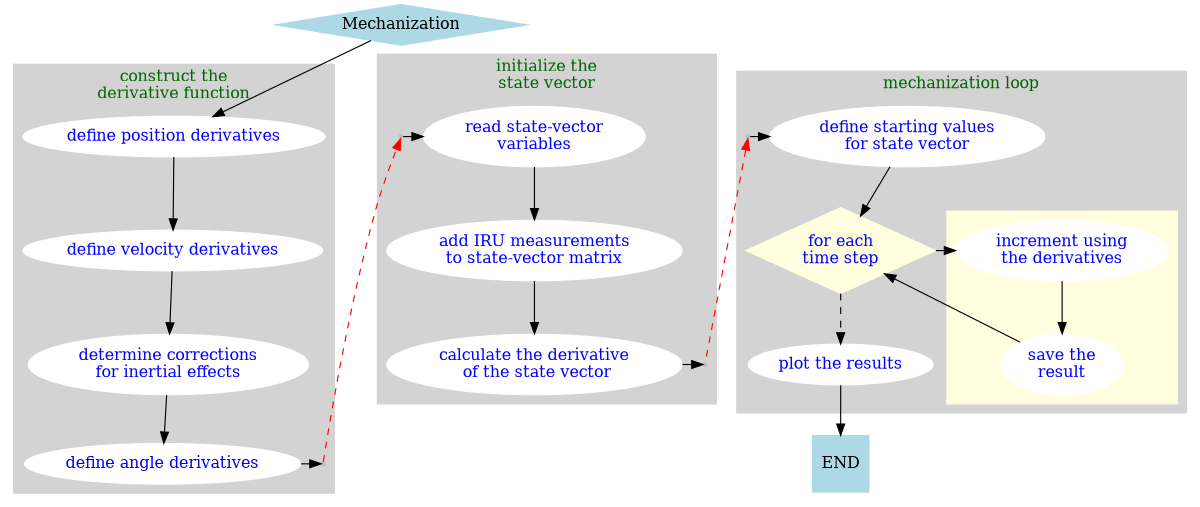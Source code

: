 digraph GPC {
  subgraph "cluster4" {
    node [style=filled, color=white, fontcolor=blue];
    style=filled;
    color=lightgrey;
    "define position derivatives" -> "define velocity derivatives" -> "determine corrections\nfor inertial effects" -> "define angle derivatives" [weight=9];
    "define angle derivatives" -> "(a)" [minlen="0.1",weight=9];
    fontcolor=darkgreen;
    label="construct the\nderivative function";
  }
  subgraph "cluster3" {
    node [style=filled,color=white,fontcolor=blue];
    style=filled;
    color=lightgrey;
    "(b)" -> "read state-vector\nvariables" [minlen="0.1", weight=20];
    "read state-vector\nvariables"  -> "add IRU measurements\nto state-vector matrix" -> "calculate the derivative\n of the state vector" [weight=20];
    "calculate the derivative\n of the state vector"  -> "(c)" [minlen=0.1,weight=20];
    fontcolor=darkgreen;
    label="initialize the\nstate vector";
  }
  subgraph "cluster2" {
    node [style=filled,color=white,fontcolor=blue];
    style=filled;
    color=lightgrey;
    "(d)" -> "define starting values\nfor state vector" [minlen="0.1", weight=20];
    "define starting values\nfor state vector" -> "for each\ntime step" [weight=100];
    "for each\ntime step" -> "increment using\nthe derivatives" [minlen=0.1,weight=5];
    "for each\ntime step" -> "plot the results" [style=dashed,weight=35];
    "save the\nresult" -> "for each\ntime step" [weight=1];
    subgraph "cluster1" {
      style=filled;
      color=lightyellow;
      "increment using\nthe derivatives" -> "save the\nresult" [weight=20];
    }
    "save the\nresult" -> "plot the results" [style="invis",weight=1];
    #{rank = same; "plot the results" "save the\nresult"} 
    fontcolor=darkgreen;
    label="mechanization loop";
  }
  size ="8,6";
   node [style=filled, color=lightblue];
  "Mechanization" [shape=Mdiamond];
  "END" [shape=Msquare];
   node [style=filled, color=white];
   "for each\ntime step" [shape=diamond, color=lightyellow, style=filled];
   "(a)" [shape=point, color=gray, style="filled"]
   "(b)" [shape=point, color=gray, style="filled"]
   "(c)" [shape=point, color=gray, style="filled"]
   "(d)" [shape=point, color=gray, style="filled"]
   # "(e)" [shape=point, color=gray, style="filled"]
   "Mechanization" -> "define position derivatives" [weight=5]
   "Mechanization" -> "(b)" [style="invis",weight=13];
   "Mechanization" -> "(d)" [style="invis",weight=5];
   "plot the results" -> "END";
  ## {rank=same;"check for\nrequired variables";"Savitzky-Golay filter\napplied to velocity errors";"construct high-\nrate variables\nby interpolation";}
  # "get GPS l-frame accelerations\nusing a Savitzky-Golay filter" [shape=box, width=3];
  # "reconstruct input-rate\nheading correction\nfrom spline fit" [shape=box,width=2.5];
  # "check for\nrequired variables" [shape=box, width=2];
  # "extract 1-Hz data\nif necessary" [shape=box, width=2];
  # "interpolate for\nmissing variables" [shape=box, width=2];
  # "CorrectHeading ()" -> "check for\nrequired variables" [weight=1];
  # "CorrectHeading ()" -> "(d)" [style="invis",weight=19];
  # "CorrectHeading ()" -> "(f)" [style="invis",weight=20];
  # "(f)" ->  "reconstruct input-rate\nheading correction\nfrom spline fit" [minlen="0.1",weight=20];
  # "CorrectHeading ()" -> "(b)" [style="invis",weight=18];
  # "interpolate for\nmissing variables" -> "construct high-\nrate variables\nby interpolation" [weight=1]
  # "reconstruct input-rate\nheading correction\nfrom spline fit" -> "Return" [weight=20];
  # "interpolate for\nmissing variables" -> "(a)" [weight=10];
  # "use a spline fit" -> "(e)" [weight=10];
  # "correct for inertial\neffects and smooth" -> "(c)" [weight=10];
  # "interpolate for\nmissing variables" -> "Return" [style='invis',weight=1];
  "(a)" -> "(b)" [style=dashed, color=red, weight=1];
  "(d)" -> "(c)" [style=dashed, dir=back,color=red,weight=0];
  # "interpolate for\nmissing values" -> "Savitzky-Golay filter\napplied to velocity errors" [color=red, weight=0]
  # {rank = same; "check for\nrequired variables" "Savitzky-Golay filter\napplied to velocity errors" "construct high-\nrate variables\nby interpolation"}
}
